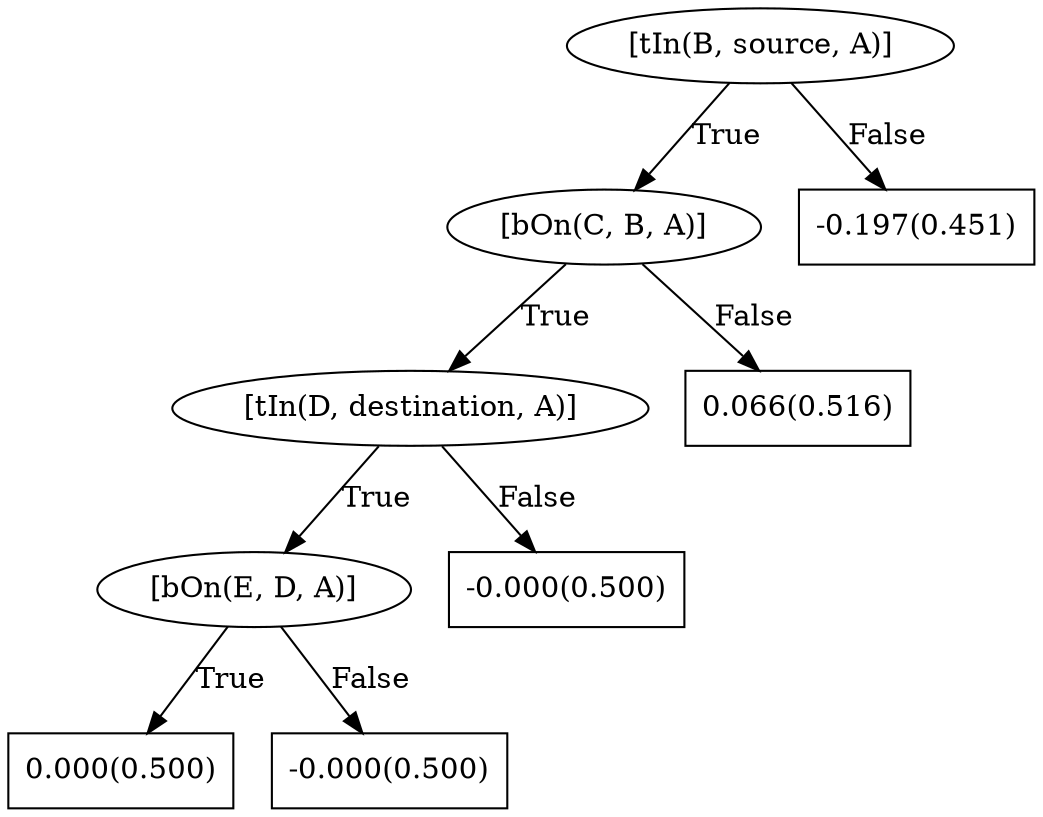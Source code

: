 digraph G{ 
1[label = "[tIn(B, source, A)]"];
1 -> 2[label="True"];
1 -> 3[label="False"];
2[label = "[bOn(C, B, A)]"];
2 -> 4[label="True"];
2 -> 5[label="False"];
4[label = "[tIn(D, destination, A)]"];
4 -> 6[label="True"];
4 -> 7[label="False"];
6[label = "[bOn(E, D, A)]"];
6 -> 8[label="True"];
6 -> 9[label="False"];
8[shape = box,label = "0.000(0.500)"];
9[shape = box,label = "-0.000(0.500)"];
7[shape = box,label = "-0.000(0.500)"];
5[shape = box,label = "0.066(0.516)"];
3[shape = box,label = "-0.197(0.451)"];
}
